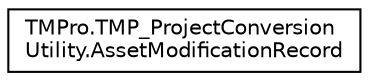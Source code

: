 digraph "Graphical Class Hierarchy"
{
 // LATEX_PDF_SIZE
  edge [fontname="Helvetica",fontsize="10",labelfontname="Helvetica",labelfontsize="10"];
  node [fontname="Helvetica",fontsize="10",shape=record];
  rankdir="LR";
  Node0 [label="TMPro.TMP_ProjectConversion\lUtility.AssetModificationRecord",height=0.2,width=0.4,color="black", fillcolor="white", style="filled",URL="$struct_t_m_pro_1_1_t_m_p___project_conversion_utility_1_1_asset_modification_record.html",tooltip=" "];
}

